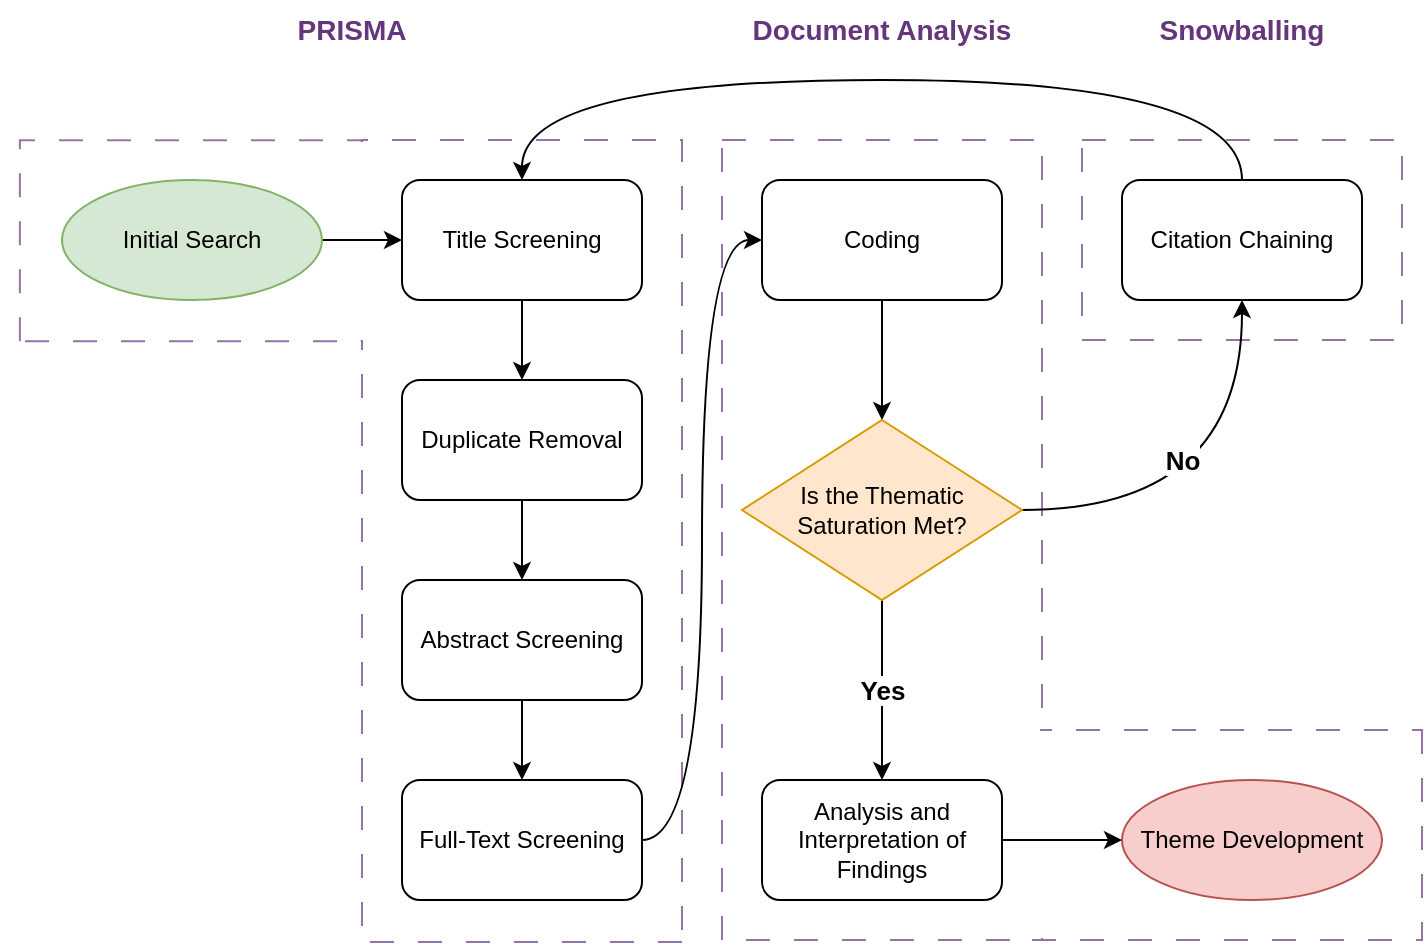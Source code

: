 <mxfile version="27.2.0">
  <diagram name="Page-1" id="muHeA2wIN7Br0-n2upKL">
    <mxGraphModel dx="1418" dy="1900" grid="1" gridSize="10" guides="1" tooltips="1" connect="1" arrows="1" fold="1" page="1" pageScale="1" pageWidth="850" pageHeight="1100" math="0" shadow="0">
      <root>
        <mxCell id="0" />
        <mxCell id="1" parent="0" />
        <mxCell id="RxFMvVawbeHfT7qmOQzX-1" value="" style="group;rotation=-180;" parent="1" vertex="1" connectable="0">
          <mxGeometry x="70" y="-1020" width="350" height="441" as="geometry" />
        </mxCell>
        <mxCell id="RxFMvVawbeHfT7qmOQzX-2" value="" style="rounded=1;whiteSpace=wrap;html=1;fillStyle=auto;fillColor=none;dashed=1;dashPattern=12 12;rotation=-90;arcSize=0;strokeColor=#9673a6;" parent="RxFMvVawbeHfT7qmOQzX-1" vertex="1">
          <mxGeometry x="44.09" y="5" width="100.5" height="170.8" as="geometry" />
        </mxCell>
        <mxCell id="RxFMvVawbeHfT7qmOQzX-3" value="" style="rounded=1;whiteSpace=wrap;html=1;fillStyle=auto;fillColor=none;dashed=1;dashPattern=12 12;arcSize=0;strokeColor=#9673a6;rotation=-180;" parent="RxFMvVawbeHfT7qmOQzX-1" vertex="1">
          <mxGeometry x="180" y="40" width="160" height="401" as="geometry" />
        </mxCell>
        <mxCell id="RxFMvVawbeHfT7qmOQzX-5" value="" style="verticalLabelPosition=bottom;verticalAlign=top;html=1;shape=mxgraph.basic.rect;fillColor2=none;strokeWidth=1;size=20;indent=5;strokeColor=none;rotation=-180;" parent="RxFMvVawbeHfT7qmOQzX-1" vertex="1">
          <mxGeometry x="172" y="41" width="20" height="99" as="geometry" />
        </mxCell>
        <mxCell id="XhsEv_M7SDo-VLpMQ4_O-80" value="" style="rounded=1;whiteSpace=wrap;html=1;fillStyle=auto;fillColor=none;dashed=1;dashPattern=12 12;arcSize=0;strokeColor=#9673A6;" parent="1" vertex="1">
          <mxGeometry x="610" y="-980" width="160" height="100" as="geometry" />
        </mxCell>
        <mxCell id="XhsEv_M7SDo-VLpMQ4_O-91" value="" style="group" parent="1" vertex="1" connectable="0">
          <mxGeometry x="430" y="-980" width="350" height="400" as="geometry" />
        </mxCell>
        <mxCell id="XhsEv_M7SDo-VLpMQ4_O-83" value="" style="rounded=1;whiteSpace=wrap;html=1;fillStyle=auto;fillColor=none;dashed=1;dashPattern=12 12;rotation=90;arcSize=0;strokeColor=#9673a6;" parent="XhsEv_M7SDo-VLpMQ4_O-91" vertex="1">
          <mxGeometry x="198.75" y="248.75" width="105" height="197.5" as="geometry" />
        </mxCell>
        <mxCell id="XhsEv_M7SDo-VLpMQ4_O-86" value="" style="rounded=1;whiteSpace=wrap;html=1;fillStyle=auto;fillColor=none;dashed=1;dashPattern=12 12;arcSize=0;strokeColor=#9673a6;" parent="XhsEv_M7SDo-VLpMQ4_O-91" vertex="1">
          <mxGeometry width="160" height="400" as="geometry" />
        </mxCell>
        <mxCell id="XhsEv_M7SDo-VLpMQ4_O-90" value="" style="group" parent="XhsEv_M7SDo-VLpMQ4_O-91" vertex="1" connectable="0">
          <mxGeometry x="150" y="280" width="20" height="119" as="geometry" />
        </mxCell>
        <mxCell id="XhsEv_M7SDo-VLpMQ4_O-88" value="" style="verticalLabelPosition=bottom;verticalAlign=top;html=1;shape=mxgraph.basic.rect;fillColor2=none;strokeWidth=1;size=20;indent=5;strokeColor=none;" parent="XhsEv_M7SDo-VLpMQ4_O-90" vertex="1">
          <mxGeometry y="16" width="20" height="103" as="geometry" />
        </mxCell>
        <mxCell id="XhsEv_M7SDo-VLpMQ4_O-89" value="" style="verticalLabelPosition=bottom;verticalAlign=top;html=1;shape=mxgraph.basic.rect;fillColor2=none;strokeWidth=1;size=20;indent=5;strokeColor=none;" parent="XhsEv_M7SDo-VLpMQ4_O-90" vertex="1">
          <mxGeometry width="9" height="20" as="geometry" />
        </mxCell>
        <mxCell id="XhsEv_M7SDo-VLpMQ4_O-64" style="edgeStyle=orthogonalEdgeStyle;rounded=0;orthogonalLoop=1;jettySize=auto;html=1;exitX=1;exitY=0.5;exitDx=0;exitDy=0;entryX=0;entryY=0.5;entryDx=0;entryDy=0;" parent="1" source="XhsEv_M7SDo-VLpMQ4_O-75" target="XhsEv_M7SDo-VLpMQ4_O-55" edge="1">
          <mxGeometry relative="1" as="geometry">
            <mxPoint x="230" y="-930" as="sourcePoint" />
          </mxGeometry>
        </mxCell>
        <mxCell id="XhsEv_M7SDo-VLpMQ4_O-65" style="edgeStyle=orthogonalEdgeStyle;rounded=0;orthogonalLoop=1;jettySize=auto;html=1;exitX=0.5;exitY=1;exitDx=0;exitDy=0;entryX=0.5;entryY=0;entryDx=0;entryDy=0;" parent="1" source="XhsEv_M7SDo-VLpMQ4_O-55" target="XhsEv_M7SDo-VLpMQ4_O-56" edge="1">
          <mxGeometry relative="1" as="geometry" />
        </mxCell>
        <mxCell id="XhsEv_M7SDo-VLpMQ4_O-55" value="Title Screening" style="rounded=1;whiteSpace=wrap;html=1;" parent="1" vertex="1">
          <mxGeometry x="270" y="-960" width="120" height="60" as="geometry" />
        </mxCell>
        <mxCell id="XhsEv_M7SDo-VLpMQ4_O-66" style="edgeStyle=orthogonalEdgeStyle;rounded=0;orthogonalLoop=1;jettySize=auto;html=1;exitX=0.5;exitY=1;exitDx=0;exitDy=0;entryX=0.5;entryY=0;entryDx=0;entryDy=0;" parent="1" source="XhsEv_M7SDo-VLpMQ4_O-56" target="XhsEv_M7SDo-VLpMQ4_O-57" edge="1">
          <mxGeometry relative="1" as="geometry" />
        </mxCell>
        <mxCell id="XhsEv_M7SDo-VLpMQ4_O-56" value="Duplicate Removal" style="rounded=1;whiteSpace=wrap;html=1;" parent="1" vertex="1">
          <mxGeometry x="270" y="-860" width="120" height="60" as="geometry" />
        </mxCell>
        <mxCell id="XhsEv_M7SDo-VLpMQ4_O-67" style="edgeStyle=orthogonalEdgeStyle;rounded=0;orthogonalLoop=1;jettySize=auto;html=1;exitX=0.5;exitY=1;exitDx=0;exitDy=0;entryX=0.5;entryY=0;entryDx=0;entryDy=0;" parent="1" source="XhsEv_M7SDo-VLpMQ4_O-57" target="XhsEv_M7SDo-VLpMQ4_O-58" edge="1">
          <mxGeometry relative="1" as="geometry" />
        </mxCell>
        <mxCell id="XhsEv_M7SDo-VLpMQ4_O-57" value="Abstract Screening" style="rounded=1;whiteSpace=wrap;html=1;" parent="1" vertex="1">
          <mxGeometry x="270" y="-760" width="120" height="60" as="geometry" />
        </mxCell>
        <mxCell id="XhsEv_M7SDo-VLpMQ4_O-72" style="edgeStyle=orthogonalEdgeStyle;rounded=0;orthogonalLoop=1;jettySize=auto;html=1;exitX=1;exitY=0.5;exitDx=0;exitDy=0;entryX=0;entryY=0.5;entryDx=0;entryDy=0;curved=1;" parent="1" source="XhsEv_M7SDo-VLpMQ4_O-58" target="XhsEv_M7SDo-VLpMQ4_O-59" edge="1">
          <mxGeometry relative="1" as="geometry" />
        </mxCell>
        <mxCell id="XhsEv_M7SDo-VLpMQ4_O-58" value="Full-Text Screening" style="rounded=1;whiteSpace=wrap;html=1;" parent="1" vertex="1">
          <mxGeometry x="270" y="-660" width="120" height="60" as="geometry" />
        </mxCell>
        <mxCell id="XhsEv_M7SDo-VLpMQ4_O-69" style="edgeStyle=orthogonalEdgeStyle;rounded=0;orthogonalLoop=1;jettySize=auto;html=1;exitX=0.5;exitY=1;exitDx=0;exitDy=0;entryX=0.5;entryY=0;entryDx=0;entryDy=0;" parent="1" source="XhsEv_M7SDo-VLpMQ4_O-59" target="XhsEv_M7SDo-VLpMQ4_O-74" edge="1">
          <mxGeometry relative="1" as="geometry">
            <mxPoint x="530" y="-860" as="targetPoint" />
          </mxGeometry>
        </mxCell>
        <mxCell id="XhsEv_M7SDo-VLpMQ4_O-59" value="Coding" style="rounded=1;whiteSpace=wrap;html=1;" parent="1" vertex="1">
          <mxGeometry x="450" y="-960" width="120" height="60" as="geometry" />
        </mxCell>
        <mxCell id="XhsEv_M7SDo-VLpMQ4_O-70" value="&lt;b&gt;&lt;font style=&quot;font-size: 13px;&quot;&gt;Yes&lt;/font&gt;&lt;/b&gt;" style="edgeStyle=orthogonalEdgeStyle;rounded=0;orthogonalLoop=1;jettySize=auto;html=1;exitX=0.5;exitY=1;exitDx=0;exitDy=0;" parent="1" source="XhsEv_M7SDo-VLpMQ4_O-74" target="XhsEv_M7SDo-VLpMQ4_O-61" edge="1">
          <mxGeometry relative="1" as="geometry">
            <mxPoint x="510" y="-780" as="sourcePoint" />
          </mxGeometry>
        </mxCell>
        <mxCell id="XhsEv_M7SDo-VLpMQ4_O-71" value="No" style="edgeStyle=orthogonalEdgeStyle;rounded=0;orthogonalLoop=1;jettySize=auto;html=1;exitX=1;exitY=0.5;exitDx=0;exitDy=0;entryX=0.5;entryY=1;entryDx=0;entryDy=0;curved=1;fontStyle=1;spacing=0;fontSize=13;" parent="1" source="XhsEv_M7SDo-VLpMQ4_O-74" target="XhsEv_M7SDo-VLpMQ4_O-62" edge="1">
          <mxGeometry x="-0.256" y="25" relative="1" as="geometry">
            <mxPoint x="570" y="-810" as="sourcePoint" />
            <mxPoint as="offset" />
          </mxGeometry>
        </mxCell>
        <mxCell id="XhsEv_M7SDo-VLpMQ4_O-61" value="Analysis and Interpretation of Findings" style="rounded=1;whiteSpace=wrap;html=1;" parent="1" vertex="1">
          <mxGeometry x="450" y="-660" width="120" height="60" as="geometry" />
        </mxCell>
        <mxCell id="XhsEv_M7SDo-VLpMQ4_O-68" style="edgeStyle=orthogonalEdgeStyle;rounded=0;orthogonalLoop=1;jettySize=auto;html=1;exitX=0.5;exitY=0;exitDx=0;exitDy=0;entryX=0.5;entryY=0;entryDx=0;entryDy=0;curved=1;" parent="1" source="XhsEv_M7SDo-VLpMQ4_O-62" target="XhsEv_M7SDo-VLpMQ4_O-55" edge="1">
          <mxGeometry relative="1" as="geometry">
            <Array as="points">
              <mxPoint x="690" y="-1010" />
              <mxPoint x="330" y="-1010" />
            </Array>
          </mxGeometry>
        </mxCell>
        <mxCell id="XhsEv_M7SDo-VLpMQ4_O-62" value="Citation Chaining" style="rounded=1;whiteSpace=wrap;html=1;" parent="1" vertex="1">
          <mxGeometry x="630" y="-960" width="120" height="60" as="geometry" />
        </mxCell>
        <mxCell id="XhsEv_M7SDo-VLpMQ4_O-74" value="Is the Thematic &lt;br&gt;Saturation Met?" style="rhombus;verticalAlign=middle;labelBorderColor=none;labelBackgroundColor=none;textShadow=0;whiteSpace=wrap;html=1;fillColor=#ffe6cc;strokeColor=#d79b00;" parent="1" vertex="1">
          <mxGeometry x="440" y="-840" width="140" height="90" as="geometry" />
        </mxCell>
        <mxCell id="XhsEv_M7SDo-VLpMQ4_O-75" value="Initial Search" style="ellipse;whiteSpace=wrap;html=1;fillColor=#d5e8d4;strokeColor=#82b366;" parent="1" vertex="1">
          <mxGeometry x="100" y="-960" width="130" height="60" as="geometry" />
        </mxCell>
        <mxCell id="XhsEv_M7SDo-VLpMQ4_O-76" value="Theme Development" style="ellipse;whiteSpace=wrap;html=1;fillColor=#f8cecc;strokeColor=#b85450;" parent="1" vertex="1">
          <mxGeometry x="630" y="-660" width="130" height="60" as="geometry" />
        </mxCell>
        <mxCell id="XhsEv_M7SDo-VLpMQ4_O-73" style="edgeStyle=orthogonalEdgeStyle;rounded=0;orthogonalLoop=1;jettySize=auto;html=1;exitX=1;exitY=0.5;exitDx=0;exitDy=0;entryX=0;entryY=0.5;entryDx=0;entryDy=0;" parent="1" source="XhsEv_M7SDo-VLpMQ4_O-61" edge="1">
          <mxGeometry relative="1" as="geometry">
            <mxPoint x="630" y="-630" as="targetPoint" />
          </mxGeometry>
        </mxCell>
        <mxCell id="XhsEv_M7SDo-VLpMQ4_O-92" value="&lt;b&gt;PRISMA&lt;/b&gt;" style="text;html=1;align=center;verticalAlign=middle;whiteSpace=wrap;rounded=0;fontColor=light-dark(#66367d, #9577a3);fontSize=14;" parent="1" vertex="1">
          <mxGeometry x="215" y="-1050" width="60" height="30" as="geometry" />
        </mxCell>
        <mxCell id="XhsEv_M7SDo-VLpMQ4_O-94" value="&lt;b&gt;Snowballing&lt;/b&gt;" style="text;html=1;align=center;verticalAlign=middle;whiteSpace=wrap;rounded=0;fontColor=light-dark(#66367d, #9577a3);fontSize=14;" parent="1" vertex="1">
          <mxGeometry x="640" y="-1050" width="100" height="30" as="geometry" />
        </mxCell>
        <mxCell id="XhsEv_M7SDo-VLpMQ4_O-93" value="&lt;b&gt;Document Analysis&lt;/b&gt;" style="text;html=1;align=center;verticalAlign=middle;whiteSpace=wrap;rounded=0;fontColor=light-dark(#66367d, #9577a3);fontSize=14;" parent="1" vertex="1">
          <mxGeometry x="440" y="-1050" width="140" height="30" as="geometry" />
        </mxCell>
      </root>
    </mxGraphModel>
  </diagram>
</mxfile>
